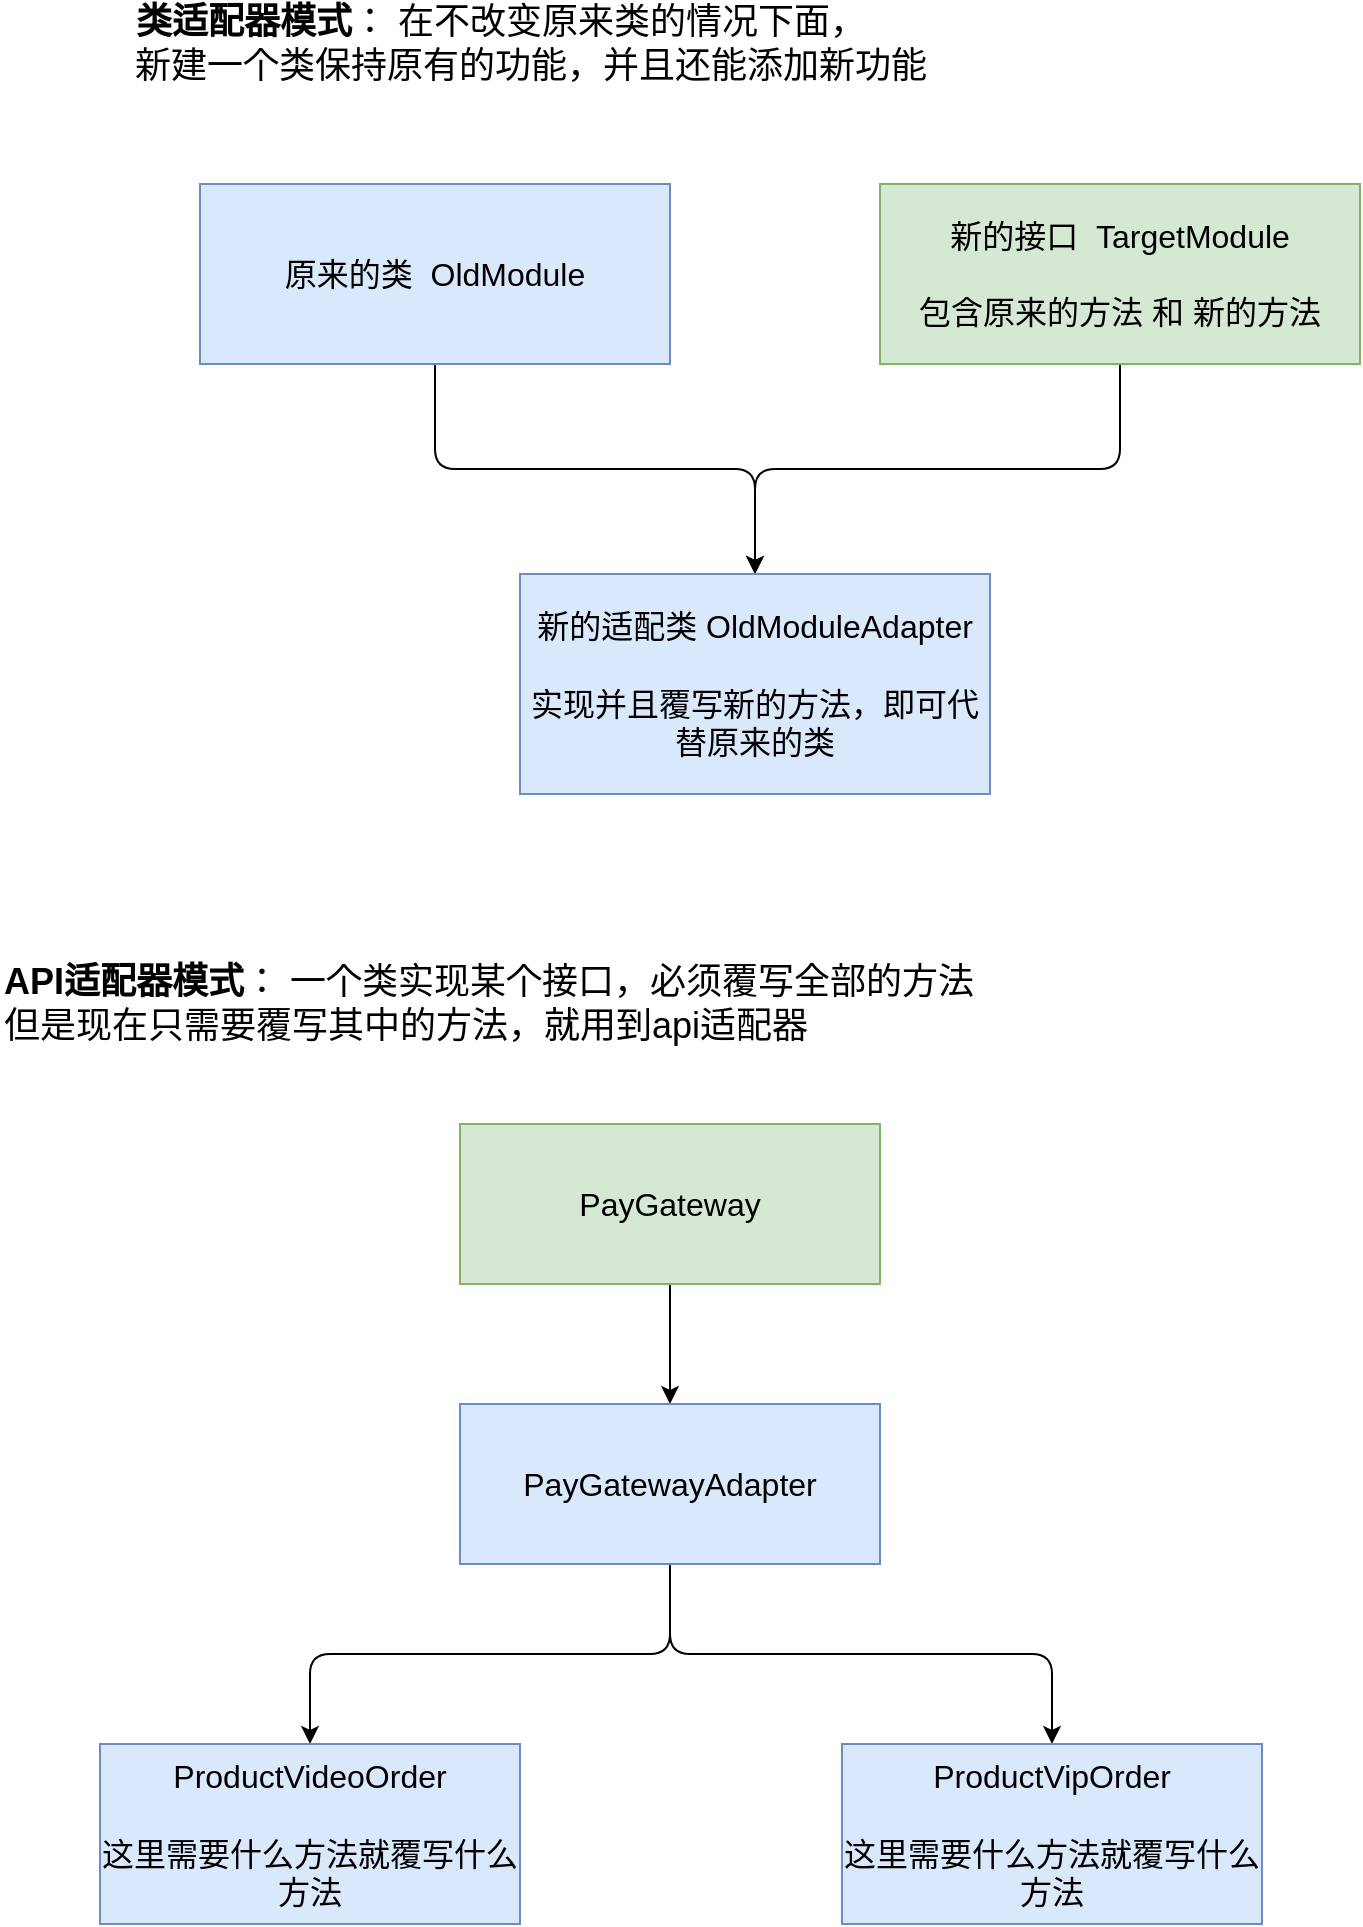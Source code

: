 <mxfile version="13.9.9" type="github">
  <diagram id="_D21O0CqMoseouuk6Jyx" name="Page-1">
    <mxGraphModel dx="1084" dy="686" grid="1" gridSize="10" guides="1" tooltips="1" connect="1" arrows="1" fold="1" page="1" pageScale="1" pageWidth="827" pageHeight="1169" math="0" shadow="0">
      <root>
        <mxCell id="0" />
        <mxCell id="1" parent="0" />
        <mxCell id="ez1NVCz9KSLhxXyHlMgG-1" value="&lt;span style=&quot;font-size: 18px&quot;&gt;&lt;b&gt;类适配器模式&lt;/b&gt;： 在不改变原来类的情况下面，&lt;br&gt;&amp;nbsp; &amp;nbsp; &amp;nbsp; &amp;nbsp; 新建一个类保持原有的功能，并且还能添加新功能&amp;nbsp;&amp;nbsp;&lt;/span&gt;" style="text;html=1;align=center;verticalAlign=middle;resizable=0;points=[];autosize=1;" vertex="1" parent="1">
          <mxGeometry x="50" y="70" width="460" height="40" as="geometry" />
        </mxCell>
        <mxCell id="ez1NVCz9KSLhxXyHlMgG-6" style="edgeStyle=orthogonalEdgeStyle;rounded=1;orthogonalLoop=1;jettySize=auto;html=1;" edge="1" parent="1" source="ez1NVCz9KSLhxXyHlMgG-2" target="ez1NVCz9KSLhxXyHlMgG-4">
          <mxGeometry relative="1" as="geometry" />
        </mxCell>
        <mxCell id="ez1NVCz9KSLhxXyHlMgG-2" value="&lt;font style=&quot;font-size: 16px&quot;&gt;新的接口&amp;nbsp; TargetModule&lt;br&gt;&lt;br&gt;包含原来的方法 和 新的方法&lt;br&gt;&lt;/font&gt;" style="rounded=0;whiteSpace=wrap;html=1;fillColor=#d5e8d4;strokeColor=#82b366;" vertex="1" parent="1">
          <mxGeometry x="470" y="160" width="240" height="90" as="geometry" />
        </mxCell>
        <mxCell id="ez1NVCz9KSLhxXyHlMgG-5" style="edgeStyle=orthogonalEdgeStyle;rounded=1;orthogonalLoop=1;jettySize=auto;html=1;" edge="1" parent="1" source="ez1NVCz9KSLhxXyHlMgG-3" target="ez1NVCz9KSLhxXyHlMgG-4">
          <mxGeometry relative="1" as="geometry" />
        </mxCell>
        <mxCell id="ez1NVCz9KSLhxXyHlMgG-3" value="&lt;font style=&quot;font-size: 16px&quot;&gt;原来的类&amp;nbsp; OldModule&lt;/font&gt;" style="rounded=0;whiteSpace=wrap;html=1;fillColor=#dae8fc;strokeColor=#6c8ebf;" vertex="1" parent="1">
          <mxGeometry x="130" y="160" width="235" height="90" as="geometry" />
        </mxCell>
        <mxCell id="ez1NVCz9KSLhxXyHlMgG-4" value="&lt;font style=&quot;font-size: 16px&quot;&gt;新的适配类 OldModuleAdapter&lt;br&gt;&lt;br&gt;实现并且覆写新的方法，即可代替原来的类&lt;br&gt;&lt;/font&gt;" style="rounded=0;whiteSpace=wrap;html=1;fillColor=#dae8fc;strokeColor=#6c8ebf;" vertex="1" parent="1">
          <mxGeometry x="290" y="355" width="235" height="110" as="geometry" />
        </mxCell>
        <mxCell id="ez1NVCz9KSLhxXyHlMgG-7" value="&lt;span style=&quot;font-size: 18px&quot;&gt;&lt;b&gt;API适配器模式&lt;/b&gt;： 一个类实现某个接口，必须覆写全部的方法&lt;br&gt;但是现在只需要覆写其中的方法，就用到api适配器&amp;nbsp;&amp;nbsp;&lt;/span&gt;" style="text;html=1;align=left;verticalAlign=middle;resizable=0;points=[];autosize=1;" vertex="1" parent="1">
          <mxGeometry x="30" y="550" width="500" height="40" as="geometry" />
        </mxCell>
        <mxCell id="ez1NVCz9KSLhxXyHlMgG-10" style="edgeStyle=orthogonalEdgeStyle;rounded=1;orthogonalLoop=1;jettySize=auto;html=1;entryX=0.5;entryY=0;entryDx=0;entryDy=0;" edge="1" parent="1" source="ez1NVCz9KSLhxXyHlMgG-8" target="ez1NVCz9KSLhxXyHlMgG-9">
          <mxGeometry relative="1" as="geometry" />
        </mxCell>
        <mxCell id="ez1NVCz9KSLhxXyHlMgG-8" value="&lt;font style=&quot;font-size: 16px&quot;&gt;PayGateway&lt;/font&gt;" style="rounded=0;whiteSpace=wrap;html=1;fillColor=#d5e8d4;strokeColor=#82b366;" vertex="1" parent="1">
          <mxGeometry x="260" y="630" width="210" height="80" as="geometry" />
        </mxCell>
        <mxCell id="ez1NVCz9KSLhxXyHlMgG-13" style="edgeStyle=orthogonalEdgeStyle;rounded=1;orthogonalLoop=1;jettySize=auto;html=1;exitX=0.5;exitY=1;exitDx=0;exitDy=0;" edge="1" parent="1" source="ez1NVCz9KSLhxXyHlMgG-9" target="ez1NVCz9KSLhxXyHlMgG-11">
          <mxGeometry relative="1" as="geometry" />
        </mxCell>
        <mxCell id="ez1NVCz9KSLhxXyHlMgG-14" style="edgeStyle=orthogonalEdgeStyle;rounded=1;orthogonalLoop=1;jettySize=auto;html=1;" edge="1" parent="1" source="ez1NVCz9KSLhxXyHlMgG-9" target="ez1NVCz9KSLhxXyHlMgG-12">
          <mxGeometry relative="1" as="geometry" />
        </mxCell>
        <mxCell id="ez1NVCz9KSLhxXyHlMgG-9" value="&lt;font style=&quot;font-size: 16px&quot;&gt;PayGatewayAdapter&lt;/font&gt;" style="rounded=0;whiteSpace=wrap;html=1;fillColor=#dae8fc;strokeColor=#6c8ebf;" vertex="1" parent="1">
          <mxGeometry x="260" y="770" width="210" height="80" as="geometry" />
        </mxCell>
        <mxCell id="ez1NVCz9KSLhxXyHlMgG-11" value="&lt;font style=&quot;font-size: 16px&quot;&gt;ProductVideoOrder&lt;br&gt;&lt;br&gt;这里需要什么方法就覆写什么方法&lt;br&gt;&lt;/font&gt;" style="rounded=0;whiteSpace=wrap;html=1;fillColor=#dae8fc;strokeColor=#6c8ebf;" vertex="1" parent="1">
          <mxGeometry x="80" y="940" width="210" height="90" as="geometry" />
        </mxCell>
        <mxCell id="ez1NVCz9KSLhxXyHlMgG-12" value="&lt;span style=&quot;font-size: 16px&quot;&gt;ProductVipOrder&lt;br&gt;&lt;br&gt;&lt;/span&gt;&lt;span style=&quot;font-size: 16px&quot;&gt;这里需要什么方法就覆写什么方法&lt;/span&gt;&lt;span style=&quot;font-size: 16px&quot;&gt;&lt;br&gt;&lt;/span&gt;" style="rounded=0;whiteSpace=wrap;html=1;fillColor=#dae8fc;strokeColor=#6c8ebf;" vertex="1" parent="1">
          <mxGeometry x="451" y="940" width="210" height="90" as="geometry" />
        </mxCell>
      </root>
    </mxGraphModel>
  </diagram>
</mxfile>
